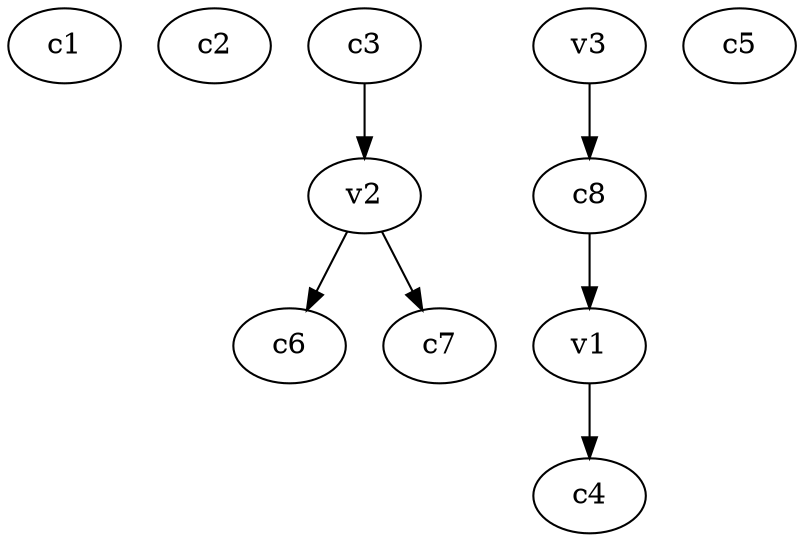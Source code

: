 strict digraph  {
c1;
c2;
c3;
c4;
c5;
c6;
c7;
c8;
v1;
v2;
v3;
c3 -> v2  [weight=1];
c8 -> v1  [weight=1];
v1 -> c4  [weight=1];
v2 -> c6  [weight=1];
v2 -> c7  [weight=1];
v3 -> c8  [weight=1];
}
